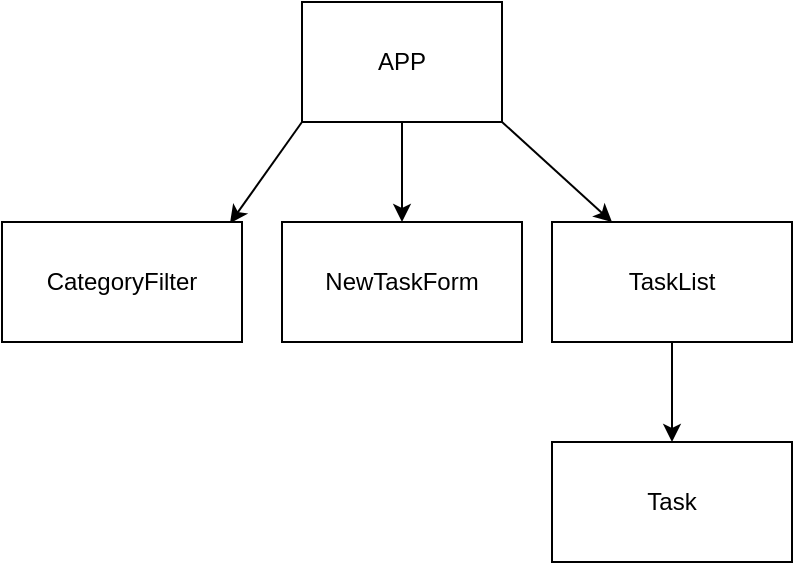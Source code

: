 <mxfile>
    <diagram id="tN83WWdd2nsWp5_N-z6e" name="Page-1">
        <mxGraphModel dx="474" dy="1142" grid="1" gridSize="10" guides="1" tooltips="1" connect="1" arrows="1" fold="1" page="1" pageScale="1" pageWidth="850" pageHeight="1100" math="0" shadow="0">
            <root>
                <mxCell id="0"/>
                <mxCell id="1" parent="0"/>
                <mxCell id="7" style="edgeStyle=none;html=1;exitX=0;exitY=1;exitDx=0;exitDy=0;entryX=0.95;entryY=0.011;entryDx=0;entryDy=0;entryPerimeter=0;" edge="1" parent="1" source="2" target="3">
                    <mxGeometry relative="1" as="geometry"/>
                </mxCell>
                <mxCell id="8" style="edgeStyle=none;html=1;exitX=0.5;exitY=1;exitDx=0;exitDy=0;entryX=0.5;entryY=0;entryDx=0;entryDy=0;" edge="1" parent="1" source="2" target="4">
                    <mxGeometry relative="1" as="geometry"/>
                </mxCell>
                <mxCell id="9" style="edgeStyle=none;html=1;exitX=1;exitY=1;exitDx=0;exitDy=0;entryX=0.25;entryY=0;entryDx=0;entryDy=0;" edge="1" parent="1" source="2" target="5">
                    <mxGeometry relative="1" as="geometry"/>
                </mxCell>
                <mxCell id="2" value="APP" style="whiteSpace=wrap;html=1;" vertex="1" parent="1">
                    <mxGeometry x="180" y="170" width="100" height="60" as="geometry"/>
                </mxCell>
                <mxCell id="3" value="CategoryFilter" style="whiteSpace=wrap;html=1;" vertex="1" parent="1">
                    <mxGeometry x="30" y="280" width="120" height="60" as="geometry"/>
                </mxCell>
                <mxCell id="4" value="NewTaskForm" style="whiteSpace=wrap;html=1;" vertex="1" parent="1">
                    <mxGeometry x="170" y="280" width="120" height="60" as="geometry"/>
                </mxCell>
                <mxCell id="10" style="edgeStyle=none;html=1;exitX=0.5;exitY=1;exitDx=0;exitDy=0;entryX=0.5;entryY=0;entryDx=0;entryDy=0;" edge="1" parent="1" source="5" target="6">
                    <mxGeometry relative="1" as="geometry"/>
                </mxCell>
                <mxCell id="5" value="TaskList" style="whiteSpace=wrap;html=1;" vertex="1" parent="1">
                    <mxGeometry x="305" y="280" width="120" height="60" as="geometry"/>
                </mxCell>
                <mxCell id="6" value="Task" style="whiteSpace=wrap;html=1;" vertex="1" parent="1">
                    <mxGeometry x="305" y="390" width="120" height="60" as="geometry"/>
                </mxCell>
            </root>
        </mxGraphModel>
    </diagram>
</mxfile>